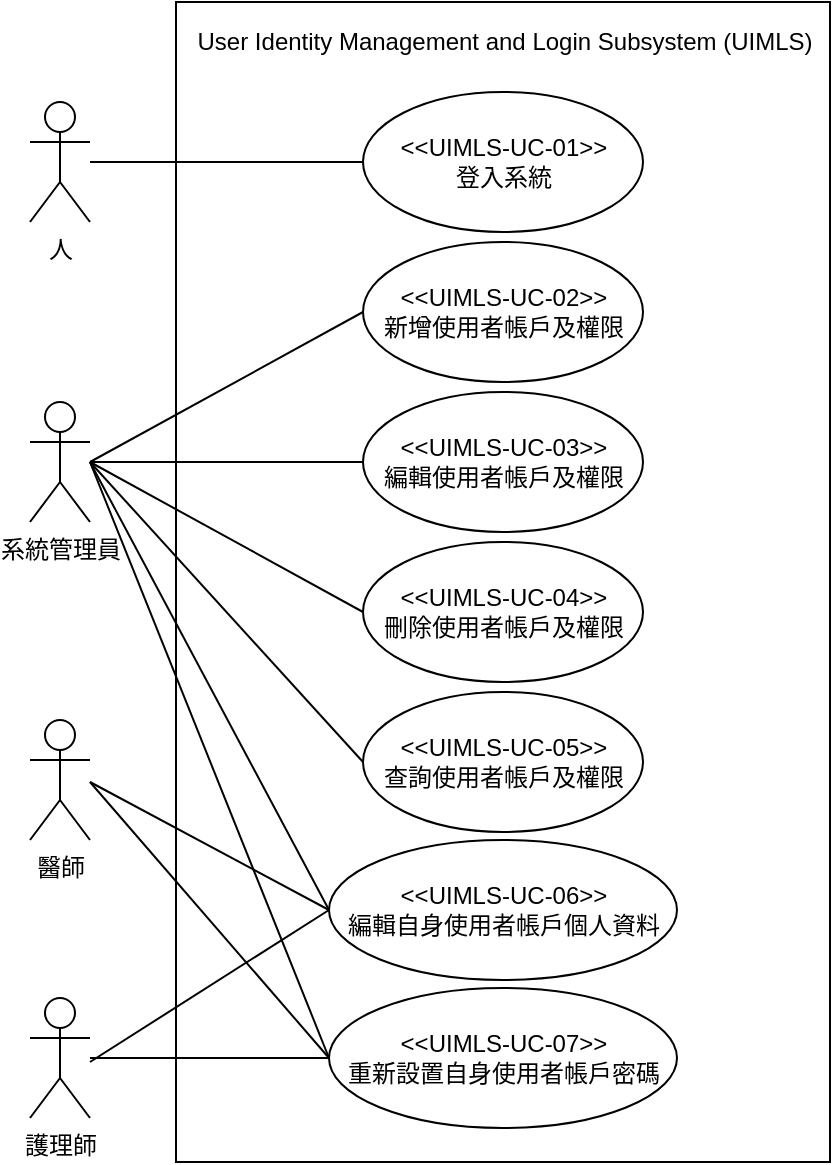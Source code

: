 <mxfile version="12.3.3" type="google" pages="1"><diagram id="DfvrCD_b4KMzSc5_pgFx" name="Page-1"><mxGraphModel dx="2048" dy="699" grid="1" gridSize="10" guides="1" tooltips="1" connect="1" arrows="1" fold="1" page="1" pageScale="1" pageWidth="827" pageHeight="1169" math="0" shadow="0"><root><mxCell id="0"/><mxCell id="1" parent="0"/><mxCell id="NSenkkeXth7qmWTdpcBR-5" value="" style="html=1;" parent="1" vertex="1"><mxGeometry x="243" y="170" width="327" height="580" as="geometry"/></mxCell><mxCell id="NSenkkeXth7qmWTdpcBR-1" value="系統管理員" style="shape=umlActor;verticalLabelPosition=bottom;labelBackgroundColor=#ffffff;verticalAlign=top;html=1;" parent="1" vertex="1"><mxGeometry x="170" y="370" width="30" height="60" as="geometry"/></mxCell><mxCell id="NSenkkeXth7qmWTdpcBR-2" value="醫師" style="shape=umlActor;verticalLabelPosition=bottom;labelBackgroundColor=#ffffff;verticalAlign=top;html=1;" parent="1" vertex="1"><mxGeometry x="170" y="529" width="30" height="60" as="geometry"/></mxCell><mxCell id="NSenkkeXth7qmWTdpcBR-3" value="護理師" style="shape=umlActor;verticalLabelPosition=bottom;labelBackgroundColor=#ffffff;verticalAlign=top;html=1;" parent="1" vertex="1"><mxGeometry x="170" y="668" width="30" height="60" as="geometry"/></mxCell><mxCell id="NSenkkeXth7qmWTdpcBR-12" style="rounded=0;orthogonalLoop=1;jettySize=auto;html=1;exitX=0;exitY=0.5;exitDx=0;exitDy=0;fontSize=12;endArrow=none;endFill=0;" parent="1" source="NSenkkeXth7qmWTdpcBR-6" edge="1"><mxGeometry relative="1" as="geometry"><mxPoint x="200" y="400" as="targetPoint"/></mxGeometry></mxCell><mxCell id="NSenkkeXth7qmWTdpcBR-6" value="&lt;div&gt;&amp;lt;&amp;lt;UIMLS-UC-02&amp;gt;&amp;gt;&lt;/div&gt;&lt;div&gt;新增使用者帳戶及權限&lt;/div&gt;" style="ellipse;whiteSpace=wrap;html=1;" parent="1" vertex="1"><mxGeometry x="336.5" y="290" width="140" height="70" as="geometry"/></mxCell><mxCell id="NSenkkeXth7qmWTdpcBR-7" value="&lt;p class=&quot;MsoNormal&quot; style=&quot;margin-left: 24pt ; text-indent: -24pt ; font-size: 12px&quot;&gt;&lt;span lang=&quot;EN-US&quot; style=&quot;font-size: 12px&quot;&gt;User Identity Management and Login Subsystem (UIMLS)&lt;/span&gt;&lt;/p&gt;" style="text;html=1;align=center;verticalAlign=middle;resizable=0;points=[];;autosize=1;fontSize=12;" parent="1" vertex="1"><mxGeometry x="246.5" y="170" width="320" height="40" as="geometry"/></mxCell><mxCell id="NSenkkeXth7qmWTdpcBR-13" style="rounded=0;orthogonalLoop=1;jettySize=auto;html=1;exitX=0;exitY=0.5;exitDx=0;exitDy=0;endArrow=none;endFill=0;fontSize=12;" parent="1" source="NSenkkeXth7qmWTdpcBR-8" edge="1"><mxGeometry relative="1" as="geometry"><mxPoint x="200" y="400" as="targetPoint"/></mxGeometry></mxCell><mxCell id="NSenkkeXth7qmWTdpcBR-8" value="&lt;div&gt;&amp;lt;&amp;lt;UIMLS-UC-03&amp;gt;&amp;gt;&lt;span&gt;&lt;br&gt;編輯使用者帳戶及權限&lt;/span&gt;&lt;/div&gt;" style="ellipse;whiteSpace=wrap;html=1;" parent="1" vertex="1"><mxGeometry x="336.5" y="365" width="140" height="70" as="geometry"/></mxCell><mxCell id="NSenkkeXth7qmWTdpcBR-14" style="edgeStyle=none;rounded=0;orthogonalLoop=1;jettySize=auto;html=1;exitX=0;exitY=0.5;exitDx=0;exitDy=0;endArrow=none;endFill=0;fontSize=12;" parent="1" source="NSenkkeXth7qmWTdpcBR-9" edge="1"><mxGeometry relative="1" as="geometry"><mxPoint x="200" y="400" as="targetPoint"/></mxGeometry></mxCell><mxCell id="NSenkkeXth7qmWTdpcBR-9" value="&lt;div&gt;&amp;lt;&amp;lt;UIMLS-UC-04&amp;gt;&amp;gt;&lt;span&gt;&lt;br&gt;刪除使用者帳戶及權限&lt;/span&gt;&lt;br&gt;&lt;/div&gt;" style="ellipse;whiteSpace=wrap;html=1;" parent="1" vertex="1"><mxGeometry x="336.5" y="440" width="140" height="70" as="geometry"/></mxCell><mxCell id="NSenkkeXth7qmWTdpcBR-15" style="edgeStyle=none;rounded=0;orthogonalLoop=1;jettySize=auto;html=1;exitX=0;exitY=0.5;exitDx=0;exitDy=0;endArrow=none;endFill=0;fontSize=12;" parent="1" source="NSenkkeXth7qmWTdpcBR-10" edge="1"><mxGeometry relative="1" as="geometry"><mxPoint x="200" y="400" as="targetPoint"/></mxGeometry></mxCell><mxCell id="NSenkkeXth7qmWTdpcBR-10" value="&lt;div&gt;&amp;lt;&amp;lt;UIMLS-UC-05&amp;gt;&amp;gt;&lt;span&gt;&lt;br&gt;查詢使用者帳戶及權限&lt;/span&gt;&lt;br&gt;&lt;/div&gt;" style="ellipse;whiteSpace=wrap;html=1;" parent="1" vertex="1"><mxGeometry x="336.5" y="515" width="140" height="70" as="geometry"/></mxCell><mxCell id="SKUQSKdzT7QhAVto2aCq-5" style="rounded=0;orthogonalLoop=1;jettySize=auto;html=1;exitX=0;exitY=0.5;exitDx=0;exitDy=0;endArrow=none;endFill=0;" parent="1" source="SKUQSKdzT7QhAVto2aCq-1" edge="1"><mxGeometry relative="1" as="geometry"><mxPoint x="200" y="400" as="targetPoint"/></mxGeometry></mxCell><mxCell id="SKUQSKdzT7QhAVto2aCq-8" style="edgeStyle=none;rounded=0;orthogonalLoop=1;jettySize=auto;html=1;exitX=0;exitY=0.5;exitDx=0;exitDy=0;endArrow=none;endFill=0;" parent="1" source="SKUQSKdzT7QhAVto2aCq-1" edge="1"><mxGeometry relative="1" as="geometry"><mxPoint x="200" y="560" as="targetPoint"/></mxGeometry></mxCell><mxCell id="SKUQSKdzT7QhAVto2aCq-10" style="edgeStyle=none;rounded=0;orthogonalLoop=1;jettySize=auto;html=1;exitX=0;exitY=0.5;exitDx=0;exitDy=0;endArrow=none;endFill=0;" parent="1" source="SKUQSKdzT7QhAVto2aCq-1" edge="1"><mxGeometry relative="1" as="geometry"><mxPoint x="200" y="700" as="targetPoint"/></mxGeometry></mxCell><mxCell id="SKUQSKdzT7QhAVto2aCq-1" value="&lt;div&gt;&amp;lt;&amp;lt;UIMLS-UC-06&amp;gt;&amp;gt;&lt;span&gt;&lt;br&gt;&lt;/span&gt;編輯自身使用者帳戶個人資料&lt;/div&gt;" style="ellipse;whiteSpace=wrap;html=1;" parent="1" vertex="1"><mxGeometry x="319.5" y="589" width="174" height="70" as="geometry"/></mxCell><mxCell id="SKUQSKdzT7QhAVto2aCq-7" style="edgeStyle=none;rounded=0;orthogonalLoop=1;jettySize=auto;html=1;exitX=0;exitY=0.5;exitDx=0;exitDy=0;endArrow=none;endFill=0;" parent="1" source="SKUQSKdzT7QhAVto2aCq-3" edge="1"><mxGeometry relative="1" as="geometry"><mxPoint x="200" y="400" as="targetPoint"/></mxGeometry></mxCell><mxCell id="SKUQSKdzT7QhAVto2aCq-9" style="edgeStyle=none;rounded=0;orthogonalLoop=1;jettySize=auto;html=1;exitX=0;exitY=0.5;exitDx=0;exitDy=0;endArrow=none;endFill=0;" parent="1" source="SKUQSKdzT7QhAVto2aCq-3" edge="1"><mxGeometry relative="1" as="geometry"><mxPoint x="200" y="560" as="targetPoint"/></mxGeometry></mxCell><mxCell id="SKUQSKdzT7QhAVto2aCq-11" style="edgeStyle=none;rounded=0;orthogonalLoop=1;jettySize=auto;html=1;exitX=0;exitY=0.5;exitDx=0;exitDy=0;endArrow=none;endFill=0;" parent="1" source="SKUQSKdzT7QhAVto2aCq-3" edge="1"><mxGeometry relative="1" as="geometry"><mxPoint x="200" y="698" as="targetPoint"/></mxGeometry></mxCell><mxCell id="SKUQSKdzT7QhAVto2aCq-3" value="&lt;div&gt;&amp;lt;&amp;lt;UIMLS-UC-07&amp;gt;&amp;gt;&lt;span&gt;&lt;br&gt;&lt;/span&gt;重新設置自身使用者帳戶密碼&lt;/div&gt;" style="ellipse;whiteSpace=wrap;html=1;" parent="1" vertex="1"><mxGeometry x="319.5" y="663" width="174" height="70" as="geometry"/></mxCell><mxCell id="HKPEr1t0oUW1rx3EMzbK-6" style="rounded=0;orthogonalLoop=1;jettySize=auto;html=1;exitX=0;exitY=0.5;exitDx=0;exitDy=0;endArrow=none;endFill=0;" edge="1" parent="1" source="HKPEr1t0oUW1rx3EMzbK-1"><mxGeometry relative="1" as="geometry"><mxPoint x="200" y="250" as="targetPoint"/></mxGeometry></mxCell><mxCell id="HKPEr1t0oUW1rx3EMzbK-1" value="&lt;div&gt;&amp;lt;&amp;lt;UIMLS-UC-01&amp;gt;&amp;gt;&lt;/div&gt;&lt;div&gt;登入系統&lt;/div&gt;" style="ellipse;whiteSpace=wrap;html=1;" vertex="1" parent="1"><mxGeometry x="336.5" y="215" width="140" height="70" as="geometry"/></mxCell><mxCell id="HKPEr1t0oUW1rx3EMzbK-2" value="人" style="shape=umlActor;verticalLabelPosition=bottom;labelBackgroundColor=#ffffff;verticalAlign=top;html=1;" vertex="1" parent="1"><mxGeometry x="170" y="220" width="30" height="60" as="geometry"/></mxCell></root></mxGraphModel></diagram></mxfile>